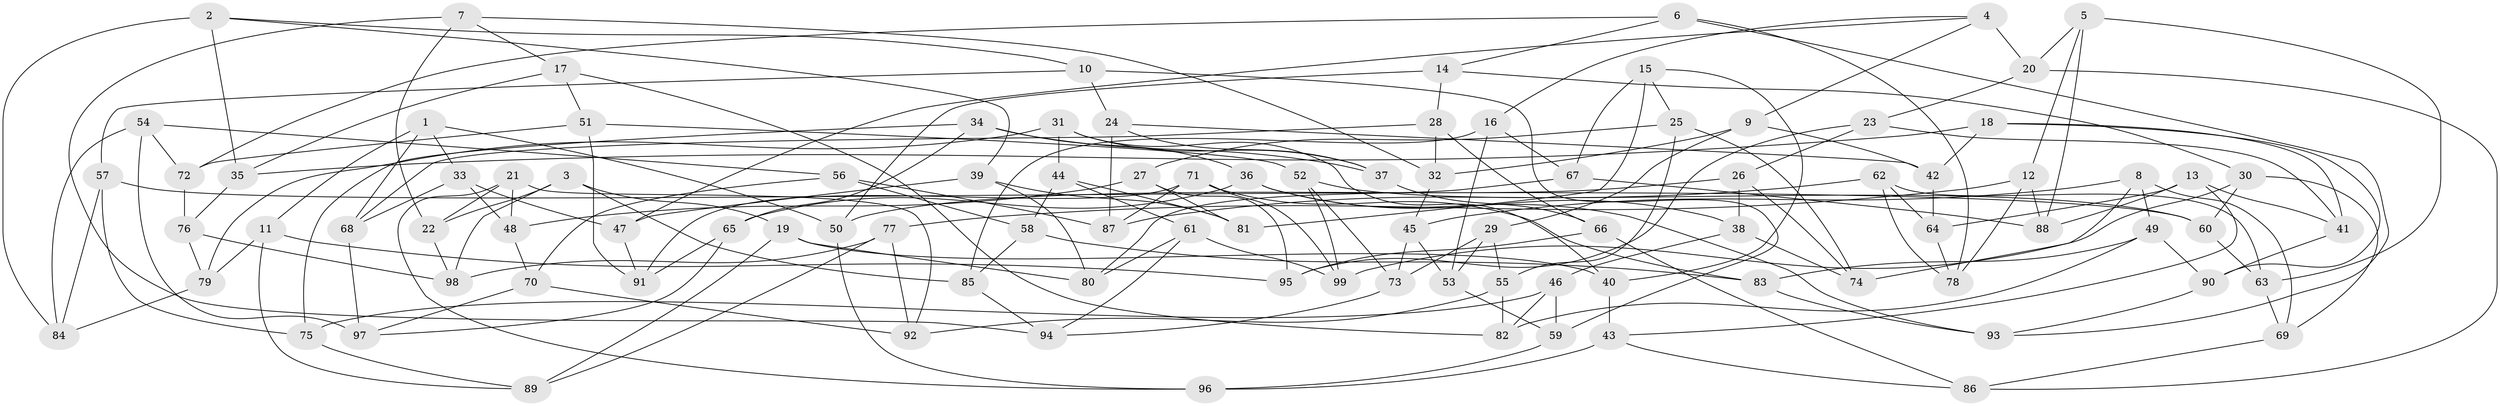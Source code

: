 // coarse degree distribution, {5: 0.14285714285714285, 3: 0.16326530612244897, 4: 0.5102040816326531, 8: 0.061224489795918366, 10: 0.02040816326530612, 9: 0.04081632653061224, 11: 0.04081632653061224, 7: 0.02040816326530612}
// Generated by graph-tools (version 1.1) at 2025/02/03/04/25 22:02:33]
// undirected, 99 vertices, 198 edges
graph export_dot {
graph [start="1"]
  node [color=gray90,style=filled];
  1;
  2;
  3;
  4;
  5;
  6;
  7;
  8;
  9;
  10;
  11;
  12;
  13;
  14;
  15;
  16;
  17;
  18;
  19;
  20;
  21;
  22;
  23;
  24;
  25;
  26;
  27;
  28;
  29;
  30;
  31;
  32;
  33;
  34;
  35;
  36;
  37;
  38;
  39;
  40;
  41;
  42;
  43;
  44;
  45;
  46;
  47;
  48;
  49;
  50;
  51;
  52;
  53;
  54;
  55;
  56;
  57;
  58;
  59;
  60;
  61;
  62;
  63;
  64;
  65;
  66;
  67;
  68;
  69;
  70;
  71;
  72;
  73;
  74;
  75;
  76;
  77;
  78;
  79;
  80;
  81;
  82;
  83;
  84;
  85;
  86;
  87;
  88;
  89;
  90;
  91;
  92;
  93;
  94;
  95;
  96;
  97;
  98;
  99;
  1 -- 11;
  1 -- 68;
  1 -- 33;
  1 -- 50;
  2 -- 39;
  2 -- 84;
  2 -- 35;
  2 -- 10;
  3 -- 22;
  3 -- 85;
  3 -- 98;
  3 -- 19;
  4 -- 16;
  4 -- 20;
  4 -- 47;
  4 -- 9;
  5 -- 12;
  5 -- 63;
  5 -- 20;
  5 -- 88;
  6 -- 72;
  6 -- 14;
  6 -- 78;
  6 -- 93;
  7 -- 32;
  7 -- 22;
  7 -- 17;
  7 -- 94;
  8 -- 69;
  8 -- 49;
  8 -- 74;
  8 -- 45;
  9 -- 32;
  9 -- 29;
  9 -- 42;
  10 -- 24;
  10 -- 57;
  10 -- 59;
  11 -- 79;
  11 -- 89;
  11 -- 95;
  12 -- 88;
  12 -- 77;
  12 -- 78;
  13 -- 43;
  13 -- 41;
  13 -- 64;
  13 -- 88;
  14 -- 50;
  14 -- 28;
  14 -- 30;
  15 -- 81;
  15 -- 40;
  15 -- 67;
  15 -- 25;
  16 -- 53;
  16 -- 85;
  16 -- 67;
  17 -- 82;
  17 -- 51;
  17 -- 35;
  18 -- 41;
  18 -- 90;
  18 -- 35;
  18 -- 42;
  19 -- 80;
  19 -- 89;
  19 -- 40;
  20 -- 86;
  20 -- 23;
  21 -- 48;
  21 -- 96;
  21 -- 22;
  21 -- 92;
  22 -- 98;
  23 -- 26;
  23 -- 41;
  23 -- 95;
  24 -- 42;
  24 -- 37;
  24 -- 87;
  25 -- 27;
  25 -- 55;
  25 -- 74;
  26 -- 50;
  26 -- 74;
  26 -- 38;
  27 -- 48;
  27 -- 81;
  27 -- 95;
  28 -- 32;
  28 -- 68;
  28 -- 66;
  29 -- 73;
  29 -- 53;
  29 -- 55;
  30 -- 69;
  30 -- 99;
  30 -- 60;
  31 -- 40;
  31 -- 44;
  31 -- 37;
  31 -- 79;
  32 -- 45;
  33 -- 48;
  33 -- 68;
  33 -- 47;
  34 -- 65;
  34 -- 36;
  34 -- 75;
  34 -- 37;
  35 -- 76;
  36 -- 93;
  36 -- 65;
  36 -- 38;
  37 -- 66;
  38 -- 74;
  38 -- 46;
  39 -- 80;
  39 -- 47;
  39 -- 81;
  40 -- 43;
  41 -- 90;
  42 -- 64;
  43 -- 96;
  43 -- 86;
  44 -- 58;
  44 -- 81;
  44 -- 61;
  45 -- 73;
  45 -- 53;
  46 -- 82;
  46 -- 75;
  46 -- 59;
  47 -- 91;
  48 -- 70;
  49 -- 82;
  49 -- 90;
  49 -- 83;
  50 -- 96;
  51 -- 72;
  51 -- 52;
  51 -- 91;
  52 -- 60;
  52 -- 99;
  52 -- 73;
  53 -- 59;
  54 -- 97;
  54 -- 56;
  54 -- 84;
  54 -- 72;
  55 -- 82;
  55 -- 92;
  56 -- 87;
  56 -- 70;
  56 -- 58;
  57 -- 84;
  57 -- 60;
  57 -- 75;
  58 -- 85;
  58 -- 83;
  59 -- 96;
  60 -- 63;
  61 -- 99;
  61 -- 94;
  61 -- 80;
  62 -- 87;
  62 -- 78;
  62 -- 63;
  62 -- 64;
  63 -- 69;
  64 -- 78;
  65 -- 97;
  65 -- 91;
  66 -- 95;
  66 -- 86;
  67 -- 80;
  67 -- 88;
  68 -- 97;
  69 -- 86;
  70 -- 97;
  70 -- 92;
  71 -- 83;
  71 -- 87;
  71 -- 91;
  71 -- 99;
  72 -- 76;
  73 -- 94;
  75 -- 89;
  76 -- 79;
  76 -- 98;
  77 -- 92;
  77 -- 98;
  77 -- 89;
  79 -- 84;
  83 -- 93;
  85 -- 94;
  90 -- 93;
}

